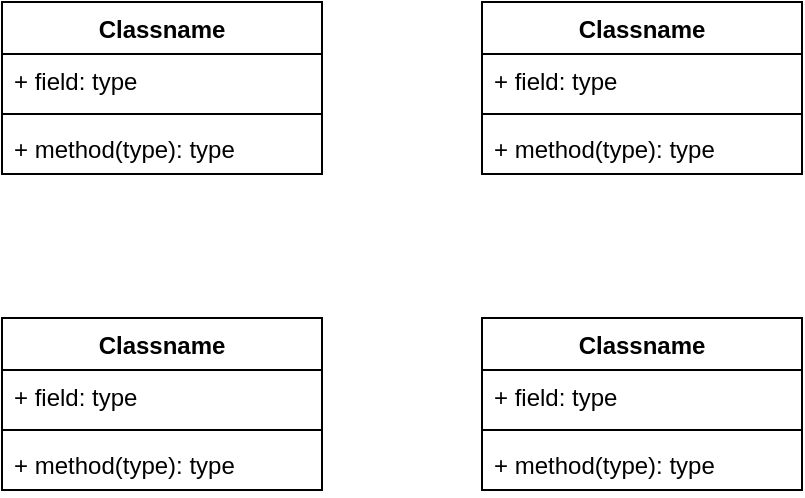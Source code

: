 <mxfile version="21.6.8" type="github">
  <diagram id="C5RBs43oDa-KdzZeNtuy" name="Page-1">
    <mxGraphModel dx="1434" dy="701" grid="1" gridSize="10" guides="1" tooltips="1" connect="1" arrows="1" fold="1" page="1" pageScale="1" pageWidth="827" pageHeight="1169" math="0" shadow="0">
      <root>
        <mxCell id="WIyWlLk6GJQsqaUBKTNV-0" />
        <mxCell id="WIyWlLk6GJQsqaUBKTNV-1" parent="WIyWlLk6GJQsqaUBKTNV-0" />
        <mxCell id="-b_qEBVNk3MoD_5TePfZ-5" value="Classname" style="swimlane;fontStyle=1;align=center;verticalAlign=top;childLayout=stackLayout;horizontal=1;startSize=26;horizontalStack=0;resizeParent=1;resizeParentMax=0;resizeLast=0;collapsible=1;marginBottom=0;whiteSpace=wrap;html=1;" vertex="1" parent="WIyWlLk6GJQsqaUBKTNV-1">
          <mxGeometry x="200" y="120" width="160" height="86" as="geometry" />
        </mxCell>
        <mxCell id="-b_qEBVNk3MoD_5TePfZ-6" value="+ field: type" style="text;strokeColor=none;fillColor=none;align=left;verticalAlign=top;spacingLeft=4;spacingRight=4;overflow=hidden;rotatable=0;points=[[0,0.5],[1,0.5]];portConstraint=eastwest;whiteSpace=wrap;html=1;" vertex="1" parent="-b_qEBVNk3MoD_5TePfZ-5">
          <mxGeometry y="26" width="160" height="26" as="geometry" />
        </mxCell>
        <mxCell id="-b_qEBVNk3MoD_5TePfZ-7" value="" style="line;strokeWidth=1;fillColor=none;align=left;verticalAlign=middle;spacingTop=-1;spacingLeft=3;spacingRight=3;rotatable=0;labelPosition=right;points=[];portConstraint=eastwest;strokeColor=inherit;" vertex="1" parent="-b_qEBVNk3MoD_5TePfZ-5">
          <mxGeometry y="52" width="160" height="8" as="geometry" />
        </mxCell>
        <mxCell id="-b_qEBVNk3MoD_5TePfZ-8" value="+ method(type): type" style="text;strokeColor=none;fillColor=none;align=left;verticalAlign=top;spacingLeft=4;spacingRight=4;overflow=hidden;rotatable=0;points=[[0,0.5],[1,0.5]];portConstraint=eastwest;whiteSpace=wrap;html=1;" vertex="1" parent="-b_qEBVNk3MoD_5TePfZ-5">
          <mxGeometry y="60" width="160" height="26" as="geometry" />
        </mxCell>
        <mxCell id="-b_qEBVNk3MoD_5TePfZ-9" value="Classname" style="swimlane;fontStyle=1;align=center;verticalAlign=top;childLayout=stackLayout;horizontal=1;startSize=26;horizontalStack=0;resizeParent=1;resizeParentMax=0;resizeLast=0;collapsible=1;marginBottom=0;whiteSpace=wrap;html=1;" vertex="1" parent="WIyWlLk6GJQsqaUBKTNV-1">
          <mxGeometry x="440" y="120" width="160" height="86" as="geometry" />
        </mxCell>
        <mxCell id="-b_qEBVNk3MoD_5TePfZ-10" value="+ field: type" style="text;strokeColor=none;fillColor=none;align=left;verticalAlign=top;spacingLeft=4;spacingRight=4;overflow=hidden;rotatable=0;points=[[0,0.5],[1,0.5]];portConstraint=eastwest;whiteSpace=wrap;html=1;" vertex="1" parent="-b_qEBVNk3MoD_5TePfZ-9">
          <mxGeometry y="26" width="160" height="26" as="geometry" />
        </mxCell>
        <mxCell id="-b_qEBVNk3MoD_5TePfZ-11" value="" style="line;strokeWidth=1;fillColor=none;align=left;verticalAlign=middle;spacingTop=-1;spacingLeft=3;spacingRight=3;rotatable=0;labelPosition=right;points=[];portConstraint=eastwest;strokeColor=inherit;" vertex="1" parent="-b_qEBVNk3MoD_5TePfZ-9">
          <mxGeometry y="52" width="160" height="8" as="geometry" />
        </mxCell>
        <mxCell id="-b_qEBVNk3MoD_5TePfZ-12" value="+ method(type): type" style="text;strokeColor=none;fillColor=none;align=left;verticalAlign=top;spacingLeft=4;spacingRight=4;overflow=hidden;rotatable=0;points=[[0,0.5],[1,0.5]];portConstraint=eastwest;whiteSpace=wrap;html=1;" vertex="1" parent="-b_qEBVNk3MoD_5TePfZ-9">
          <mxGeometry y="60" width="160" height="26" as="geometry" />
        </mxCell>
        <mxCell id="-b_qEBVNk3MoD_5TePfZ-13" value="Classname" style="swimlane;fontStyle=1;align=center;verticalAlign=top;childLayout=stackLayout;horizontal=1;startSize=26;horizontalStack=0;resizeParent=1;resizeParentMax=0;resizeLast=0;collapsible=1;marginBottom=0;whiteSpace=wrap;html=1;" vertex="1" parent="WIyWlLk6GJQsqaUBKTNV-1">
          <mxGeometry x="200" y="278" width="160" height="86" as="geometry" />
        </mxCell>
        <mxCell id="-b_qEBVNk3MoD_5TePfZ-14" value="+ field: type" style="text;strokeColor=none;fillColor=none;align=left;verticalAlign=top;spacingLeft=4;spacingRight=4;overflow=hidden;rotatable=0;points=[[0,0.5],[1,0.5]];portConstraint=eastwest;whiteSpace=wrap;html=1;" vertex="1" parent="-b_qEBVNk3MoD_5TePfZ-13">
          <mxGeometry y="26" width="160" height="26" as="geometry" />
        </mxCell>
        <mxCell id="-b_qEBVNk3MoD_5TePfZ-15" value="" style="line;strokeWidth=1;fillColor=none;align=left;verticalAlign=middle;spacingTop=-1;spacingLeft=3;spacingRight=3;rotatable=0;labelPosition=right;points=[];portConstraint=eastwest;strokeColor=inherit;" vertex="1" parent="-b_qEBVNk3MoD_5TePfZ-13">
          <mxGeometry y="52" width="160" height="8" as="geometry" />
        </mxCell>
        <mxCell id="-b_qEBVNk3MoD_5TePfZ-16" value="+ method(type): type" style="text;strokeColor=none;fillColor=none;align=left;verticalAlign=top;spacingLeft=4;spacingRight=4;overflow=hidden;rotatable=0;points=[[0,0.5],[1,0.5]];portConstraint=eastwest;whiteSpace=wrap;html=1;" vertex="1" parent="-b_qEBVNk3MoD_5TePfZ-13">
          <mxGeometry y="60" width="160" height="26" as="geometry" />
        </mxCell>
        <mxCell id="-b_qEBVNk3MoD_5TePfZ-17" value="Classname" style="swimlane;fontStyle=1;align=center;verticalAlign=top;childLayout=stackLayout;horizontal=1;startSize=26;horizontalStack=0;resizeParent=1;resizeParentMax=0;resizeLast=0;collapsible=1;marginBottom=0;whiteSpace=wrap;html=1;" vertex="1" parent="WIyWlLk6GJQsqaUBKTNV-1">
          <mxGeometry x="440" y="278" width="160" height="86" as="geometry" />
        </mxCell>
        <mxCell id="-b_qEBVNk3MoD_5TePfZ-18" value="+ field: type" style="text;strokeColor=none;fillColor=none;align=left;verticalAlign=top;spacingLeft=4;spacingRight=4;overflow=hidden;rotatable=0;points=[[0,0.5],[1,0.5]];portConstraint=eastwest;whiteSpace=wrap;html=1;" vertex="1" parent="-b_qEBVNk3MoD_5TePfZ-17">
          <mxGeometry y="26" width="160" height="26" as="geometry" />
        </mxCell>
        <mxCell id="-b_qEBVNk3MoD_5TePfZ-19" value="" style="line;strokeWidth=1;fillColor=none;align=left;verticalAlign=middle;spacingTop=-1;spacingLeft=3;spacingRight=3;rotatable=0;labelPosition=right;points=[];portConstraint=eastwest;strokeColor=inherit;" vertex="1" parent="-b_qEBVNk3MoD_5TePfZ-17">
          <mxGeometry y="52" width="160" height="8" as="geometry" />
        </mxCell>
        <mxCell id="-b_qEBVNk3MoD_5TePfZ-20" value="+ method(type): type" style="text;strokeColor=none;fillColor=none;align=left;verticalAlign=top;spacingLeft=4;spacingRight=4;overflow=hidden;rotatable=0;points=[[0,0.5],[1,0.5]];portConstraint=eastwest;whiteSpace=wrap;html=1;" vertex="1" parent="-b_qEBVNk3MoD_5TePfZ-17">
          <mxGeometry y="60" width="160" height="26" as="geometry" />
        </mxCell>
      </root>
    </mxGraphModel>
  </diagram>
</mxfile>
